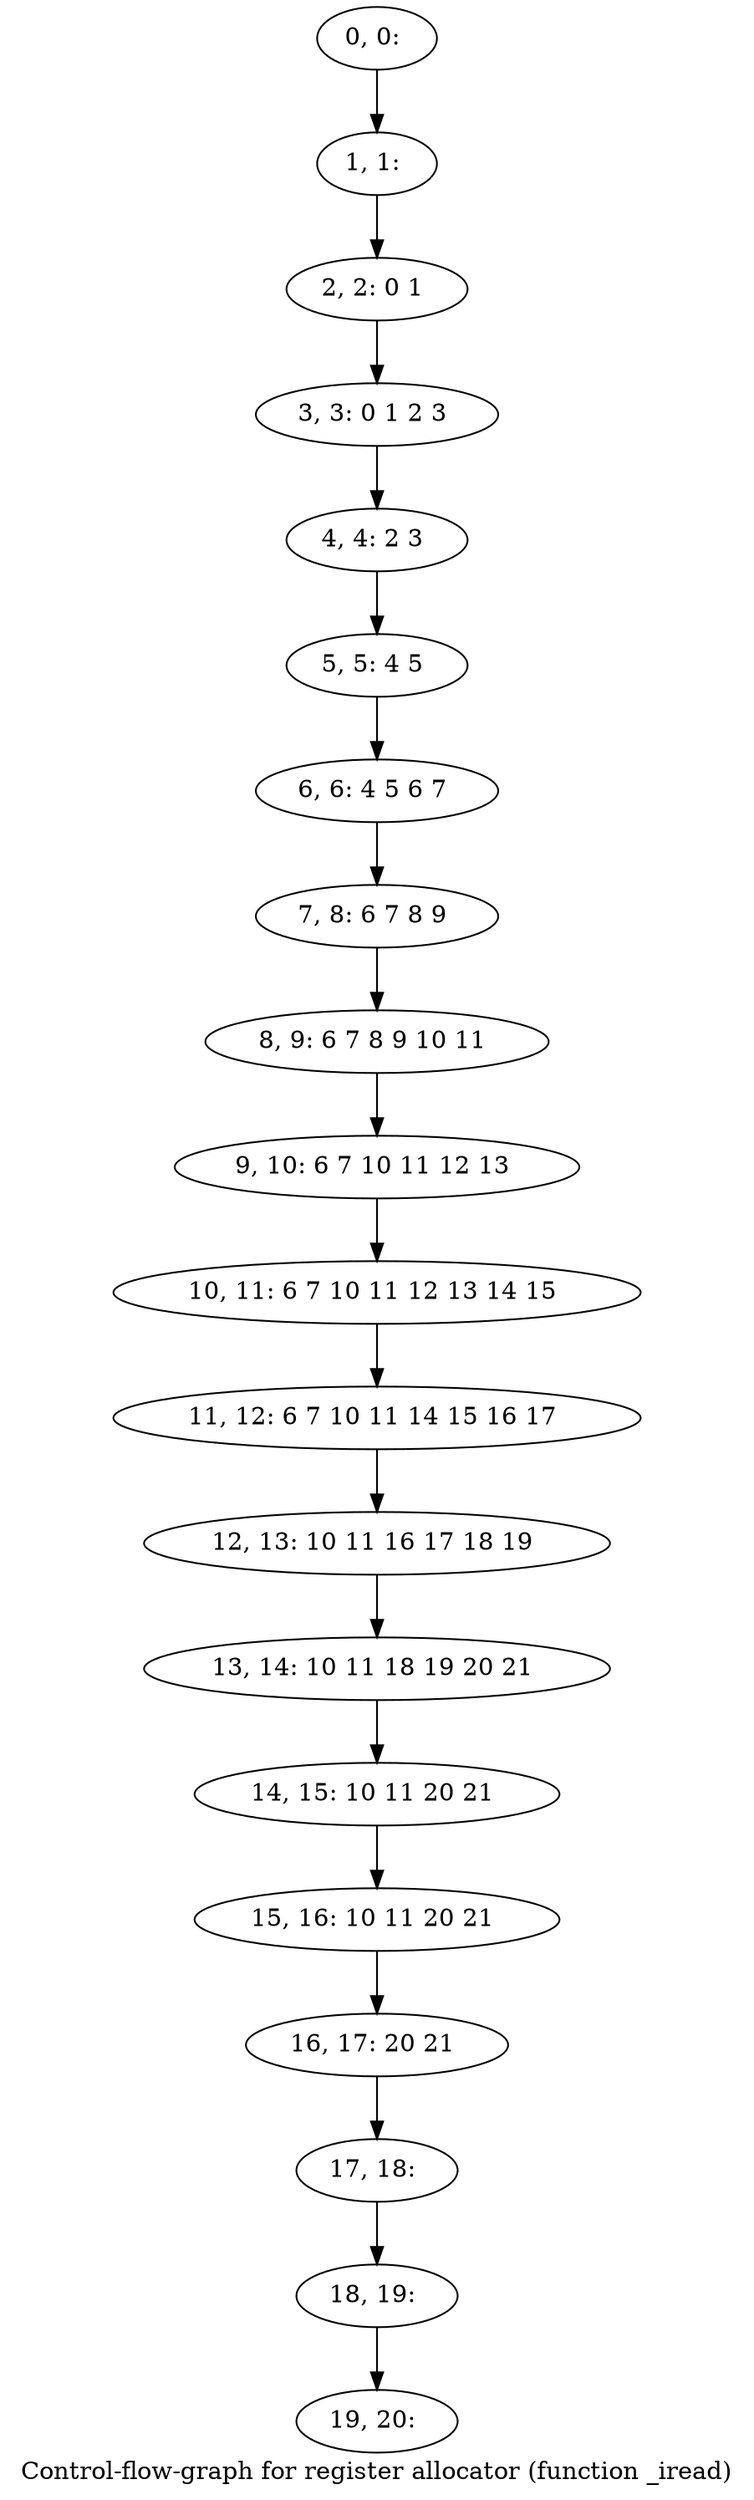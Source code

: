 digraph G {
graph [label="Control-flow-graph for register allocator (function _iread)"]
0[label="0, 0: "];
1[label="1, 1: "];
2[label="2, 2: 0 1 "];
3[label="3, 3: 0 1 2 3 "];
4[label="4, 4: 2 3 "];
5[label="5, 5: 4 5 "];
6[label="6, 6: 4 5 6 7 "];
7[label="7, 8: 6 7 8 9 "];
8[label="8, 9: 6 7 8 9 10 11 "];
9[label="9, 10: 6 7 10 11 12 13 "];
10[label="10, 11: 6 7 10 11 12 13 14 15 "];
11[label="11, 12: 6 7 10 11 14 15 16 17 "];
12[label="12, 13: 10 11 16 17 18 19 "];
13[label="13, 14: 10 11 18 19 20 21 "];
14[label="14, 15: 10 11 20 21 "];
15[label="15, 16: 10 11 20 21 "];
16[label="16, 17: 20 21 "];
17[label="17, 18: "];
18[label="18, 19: "];
19[label="19, 20: "];
0->1 ;
1->2 ;
2->3 ;
3->4 ;
4->5 ;
5->6 ;
6->7 ;
7->8 ;
8->9 ;
9->10 ;
10->11 ;
11->12 ;
12->13 ;
13->14 ;
14->15 ;
15->16 ;
16->17 ;
17->18 ;
18->19 ;
}
